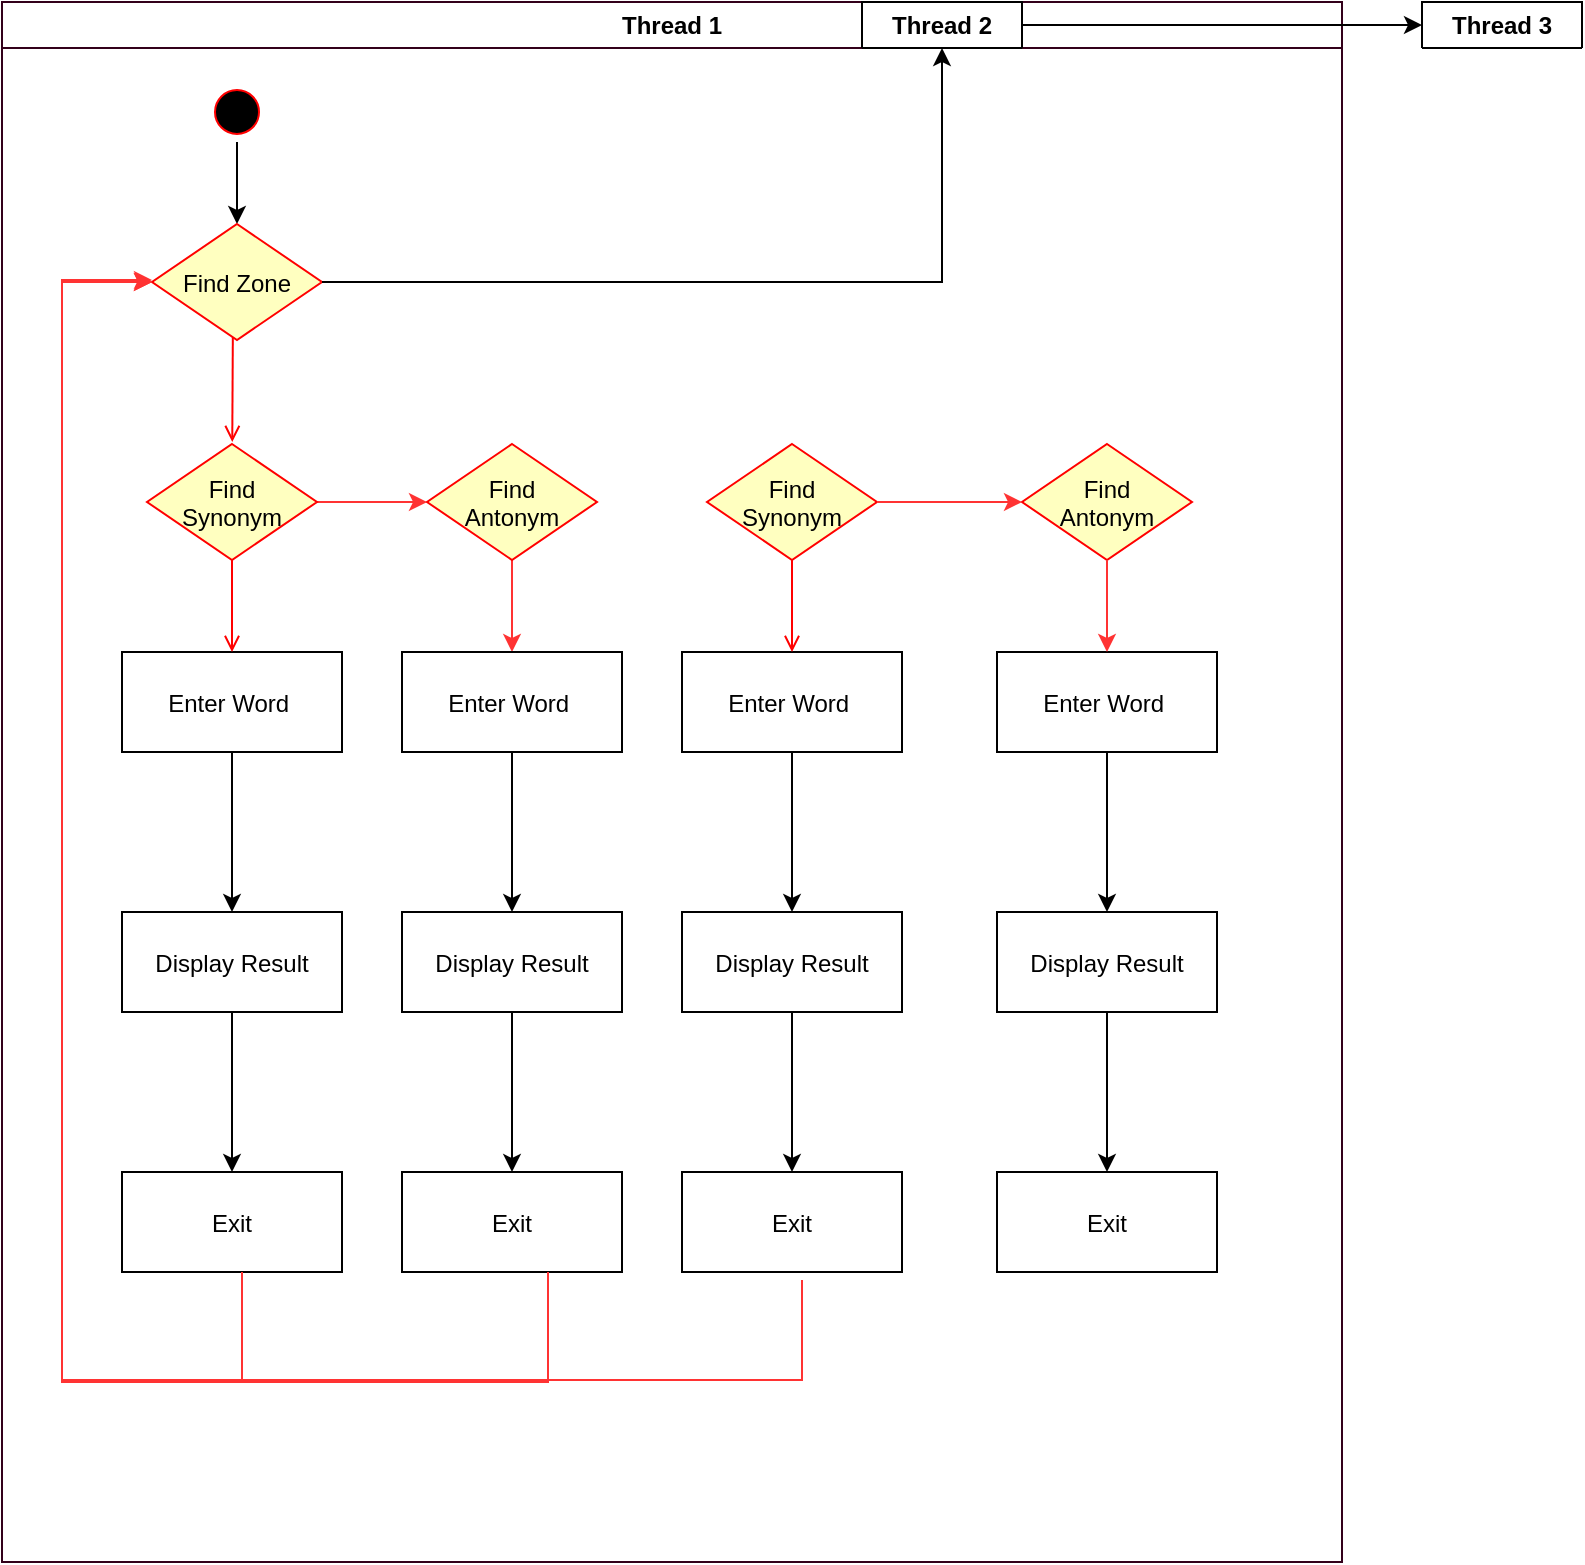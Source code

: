<mxfile version="12.5.1" type="device"><diagram name="Page-1" id="e7e014a7-5840-1c2e-5031-d8a46d1fe8dd"><mxGraphModel dx="1019" dy="555" grid="1" gridSize="10" guides="1" tooltips="1" connect="1" arrows="1" fold="1" page="1" pageScale="1" pageWidth="1169" pageHeight="826" background="#ffffff" math="0" shadow="0"><root><mxCell id="0"/><mxCell id="1" parent="0"/><mxCell id="2" value="Thread 1" style="swimlane;whiteSpace=wrap;strokeColor=#33001A;" parent="1" vertex="1"><mxGeometry x="40" y="40" width="670" height="780" as="geometry"/></mxCell><mxCell id="nKJgCVt89UUUF3TxXhcH-94" value="" style="edgeStyle=orthogonalEdgeStyle;rounded=0;orthogonalLoop=1;jettySize=auto;html=1;" edge="1" parent="2" source="5" target="21"><mxGeometry relative="1" as="geometry"/></mxCell><mxCell id="5" value="" style="ellipse;shape=startState;fillColor=#000000;strokeColor=#ff0000;" parent="2" vertex="1"><mxGeometry x="102.5" y="40" width="30" height="30" as="geometry"/></mxCell><mxCell id="9" value="" style="endArrow=open;strokeColor=#FF0000;endFill=1;rounded=0" parent="2" edge="1"><mxGeometry relative="1" as="geometry"><mxPoint x="115.5" y="152" as="sourcePoint"/><mxPoint x="115.134" y="220" as="targetPoint"/></mxGeometry></mxCell><mxCell id="nKJgCVt89UUUF3TxXhcH-66" value="" style="edgeStyle=orthogonalEdgeStyle;rounded=0;orthogonalLoop=1;jettySize=auto;html=1;" edge="1" parent="2" source="10" target="nKJgCVt89UUUF3TxXhcH-65"><mxGeometry relative="1" as="geometry"/></mxCell><mxCell id="10" value="Enter Word " style="" parent="2" vertex="1"><mxGeometry x="60" y="325" width="110" height="50" as="geometry"/></mxCell><mxCell id="nKJgCVt89UUUF3TxXhcH-68" value="" style="edgeStyle=orthogonalEdgeStyle;rounded=0;orthogonalLoop=1;jettySize=auto;html=1;" edge="1" parent="2" source="nKJgCVt89UUUF3TxXhcH-65" target="nKJgCVt89UUUF3TxXhcH-67"><mxGeometry relative="1" as="geometry"/></mxCell><mxCell id="nKJgCVt89UUUF3TxXhcH-65" value="Display Result" style="" vertex="1" parent="2"><mxGeometry x="60" y="455" width="110" height="50" as="geometry"/></mxCell><mxCell id="nKJgCVt89UUUF3TxXhcH-67" value="Exit" style="" vertex="1" parent="2"><mxGeometry x="60" y="585" width="110" height="50" as="geometry"/></mxCell><mxCell id="11" value="" style="endArrow=open;strokeColor=#FF0000;endFill=1;rounded=0" parent="2" target="10" edge="1"><mxGeometry relative="1" as="geometry"><mxPoint x="115" y="270" as="sourcePoint"/></mxGeometry></mxCell><mxCell id="21" value="Find Zone" style="rhombus;fillColor=#ffffc0;strokeColor=#ff0000;" parent="2" vertex="1"><mxGeometry x="75" y="111" width="85" height="58" as="geometry"/></mxCell><mxCell id="nKJgCVt89UUUF3TxXhcH-85" value="" style="edgeStyle=orthogonalEdgeStyle;rounded=0;orthogonalLoop=1;jettySize=auto;html=1;strokeColor=#FF3333;" edge="1" parent="2" source="nKJgCVt89UUUF3TxXhcH-64" target="nKJgCVt89UUUF3TxXhcH-84"><mxGeometry relative="1" as="geometry"/></mxCell><mxCell id="nKJgCVt89UUUF3TxXhcH-64" value="Find &#10;Synonym" style="rhombus;fillColor=#ffffc0;strokeColor=#ff0000;" vertex="1" parent="2"><mxGeometry x="72.5" y="221" width="85" height="58" as="geometry"/></mxCell><mxCell id="nKJgCVt89UUUF3TxXhcH-109" value="" style="edgeStyle=orthogonalEdgeStyle;rounded=0;orthogonalLoop=1;jettySize=auto;html=1;strokeColor=#FF3333;" edge="1" parent="2" source="nKJgCVt89UUUF3TxXhcH-84" target="nKJgCVt89UUUF3TxXhcH-104"><mxGeometry relative="1" as="geometry"/></mxCell><mxCell id="nKJgCVt89UUUF3TxXhcH-84" value="Find &#10;Antonym" style="rhombus;fillColor=#ffffc0;strokeColor=#ff0000;" vertex="1" parent="2"><mxGeometry x="212.5" y="221" width="85" height="58" as="geometry"/></mxCell><mxCell id="nKJgCVt89UUUF3TxXhcH-104" value="Enter Word " style="" vertex="1" parent="2"><mxGeometry x="200" y="325" width="110" height="50" as="geometry"/></mxCell><mxCell id="nKJgCVt89UUUF3TxXhcH-106" value="Display Result" style="" vertex="1" parent="2"><mxGeometry x="200" y="455" width="110" height="50" as="geometry"/></mxCell><mxCell id="nKJgCVt89UUUF3TxXhcH-103" value="" style="edgeStyle=orthogonalEdgeStyle;rounded=0;orthogonalLoop=1;jettySize=auto;html=1;" edge="1" parent="2" source="nKJgCVt89UUUF3TxXhcH-104" target="nKJgCVt89UUUF3TxXhcH-106"><mxGeometry relative="1" as="geometry"/></mxCell><mxCell id="nKJgCVt89UUUF3TxXhcH-107" value="Exit" style="" vertex="1" parent="2"><mxGeometry x="200" y="585" width="110" height="50" as="geometry"/></mxCell><mxCell id="nKJgCVt89UUUF3TxXhcH-105" value="" style="edgeStyle=orthogonalEdgeStyle;rounded=0;orthogonalLoop=1;jettySize=auto;html=1;" edge="1" parent="2" source="nKJgCVt89UUUF3TxXhcH-106" target="nKJgCVt89UUUF3TxXhcH-107"><mxGeometry relative="1" as="geometry"/></mxCell><mxCell id="nKJgCVt89UUUF3TxXhcH-112" style="edgeStyle=orthogonalEdgeStyle;rounded=0;orthogonalLoop=1;jettySize=auto;html=1;strokeColor=#FF3333;entryX=0;entryY=0.5;entryDx=0;entryDy=0;" edge="1" parent="2" source="nKJgCVt89UUUF3TxXhcH-107" target="21"><mxGeometry relative="1" as="geometry"><mxPoint x="80" y="136.667" as="targetPoint"/><Array as="points"><mxPoint x="273" y="690"/><mxPoint x="30" y="690"/><mxPoint x="30" y="140"/></Array></mxGeometry></mxCell><mxCell id="nKJgCVt89UUUF3TxXhcH-116" value="Enter Word " style="" vertex="1" parent="2"><mxGeometry x="340" y="325" width="110" height="50" as="geometry"/></mxCell><mxCell id="nKJgCVt89UUUF3TxXhcH-118" value="Display Result" style="" vertex="1" parent="2"><mxGeometry x="340" y="455" width="110" height="50" as="geometry"/></mxCell><mxCell id="nKJgCVt89UUUF3TxXhcH-115" value="" style="edgeStyle=orthogonalEdgeStyle;rounded=0;orthogonalLoop=1;jettySize=auto;html=1;" edge="1" parent="2" source="nKJgCVt89UUUF3TxXhcH-116" target="nKJgCVt89UUUF3TxXhcH-118"><mxGeometry relative="1" as="geometry"/></mxCell><mxCell id="nKJgCVt89UUUF3TxXhcH-119" value="Exit" style="" vertex="1" parent="2"><mxGeometry x="340" y="585" width="110" height="50" as="geometry"/></mxCell><mxCell id="nKJgCVt89UUUF3TxXhcH-117" value="" style="edgeStyle=orthogonalEdgeStyle;rounded=0;orthogonalLoop=1;jettySize=auto;html=1;" edge="1" parent="2" source="nKJgCVt89UUUF3TxXhcH-118" target="nKJgCVt89UUUF3TxXhcH-119"><mxGeometry relative="1" as="geometry"/></mxCell><mxCell id="nKJgCVt89UUUF3TxXhcH-120" value="" style="endArrow=open;strokeColor=#FF0000;endFill=1;rounded=0" edge="1" parent="2" target="nKJgCVt89UUUF3TxXhcH-116"><mxGeometry relative="1" as="geometry"><mxPoint x="395" y="270" as="sourcePoint"/></mxGeometry></mxCell><mxCell id="nKJgCVt89UUUF3TxXhcH-122" value="Find &#10;Synonym" style="rhombus;fillColor=#ffffc0;strokeColor=#ff0000;" vertex="1" parent="2"><mxGeometry x="352.5" y="221" width="85" height="58" as="geometry"/></mxCell><mxCell id="nKJgCVt89UUUF3TxXhcH-124" value="Find &#10;Antonym" style="rhombus;fillColor=#ffffc0;strokeColor=#ff0000;" vertex="1" parent="2"><mxGeometry x="510" y="221" width="85" height="58" as="geometry"/></mxCell><mxCell id="nKJgCVt89UUUF3TxXhcH-121" value="" style="edgeStyle=orthogonalEdgeStyle;rounded=0;orthogonalLoop=1;jettySize=auto;html=1;strokeColor=#FF3333;" edge="1" parent="2" source="nKJgCVt89UUUF3TxXhcH-122" target="nKJgCVt89UUUF3TxXhcH-124"><mxGeometry relative="1" as="geometry"/></mxCell><mxCell id="nKJgCVt89UUUF3TxXhcH-125" value="Enter Word " style="" vertex="1" parent="2"><mxGeometry x="497.5" y="325" width="110" height="50" as="geometry"/></mxCell><mxCell id="nKJgCVt89UUUF3TxXhcH-123" value="" style="edgeStyle=orthogonalEdgeStyle;rounded=0;orthogonalLoop=1;jettySize=auto;html=1;strokeColor=#FF3333;" edge="1" parent="2" source="nKJgCVt89UUUF3TxXhcH-124" target="nKJgCVt89UUUF3TxXhcH-125"><mxGeometry relative="1" as="geometry"/></mxCell><mxCell id="nKJgCVt89UUUF3TxXhcH-126" value="Display Result" style="" vertex="1" parent="2"><mxGeometry x="497.5" y="455" width="110" height="50" as="geometry"/></mxCell><mxCell id="nKJgCVt89UUUF3TxXhcH-127" value="" style="edgeStyle=orthogonalEdgeStyle;rounded=0;orthogonalLoop=1;jettySize=auto;html=1;" edge="1" parent="2" source="nKJgCVt89UUUF3TxXhcH-125" target="nKJgCVt89UUUF3TxXhcH-126"><mxGeometry relative="1" as="geometry"/></mxCell><mxCell id="nKJgCVt89UUUF3TxXhcH-128" value="Exit" style="" vertex="1" parent="2"><mxGeometry x="497.5" y="585" width="110" height="50" as="geometry"/></mxCell><mxCell id="nKJgCVt89UUUF3TxXhcH-129" value="" style="edgeStyle=orthogonalEdgeStyle;rounded=0;orthogonalLoop=1;jettySize=auto;html=1;" edge="1" parent="2" source="nKJgCVt89UUUF3TxXhcH-126" target="nKJgCVt89UUUF3TxXhcH-128"><mxGeometry relative="1" as="geometry"/></mxCell><mxCell id="nKJgCVt89UUUF3TxXhcH-134" style="edgeStyle=orthogonalEdgeStyle;rounded=0;orthogonalLoop=1;jettySize=auto;html=1;strokeColor=#FF3333;entryX=0;entryY=0.5;entryDx=0;entryDy=0;" edge="1" parent="2"><mxGeometry relative="1" as="geometry"><mxPoint x="75" y="140" as="targetPoint"/><mxPoint x="120" y="640" as="sourcePoint"/><Array as="points"><mxPoint x="120" y="635"/><mxPoint x="120" y="690"/><mxPoint x="30" y="690"/><mxPoint x="30" y="140"/></Array></mxGeometry></mxCell><mxCell id="nKJgCVt89UUUF3TxXhcH-135" style="edgeStyle=orthogonalEdgeStyle;rounded=0;orthogonalLoop=1;jettySize=auto;html=1;strokeColor=#FF3333;entryX=0;entryY=0.5;entryDx=0;entryDy=0;" edge="1" parent="2"><mxGeometry relative="1" as="geometry"><mxPoint x="75" y="139" as="targetPoint"/><mxPoint x="400" y="639" as="sourcePoint"/><Array as="points"><mxPoint x="400" y="639"/><mxPoint x="400" y="689"/><mxPoint x="30" y="689"/><mxPoint x="30" y="139"/></Array></mxGeometry></mxCell><mxCell id="3" value="Thread 2" style="swimlane;whiteSpace=wrap" parent="1" vertex="1" collapsed="1"><mxGeometry x="470" y="40" width="80" height="23" as="geometry"><mxRectangle x="470" y="40" width="280" height="660" as="alternateBounds"/></mxGeometry></mxCell><mxCell id="nKJgCVt89UUUF3TxXhcH-97" value="" style="edgeStyle=orthogonalEdgeStyle;rounded=0;orthogonalLoop=1;jettySize=auto;html=1;" edge="1" parent="3" source="13" target="nKJgCVt89UUUF3TxXhcH-89"><mxGeometry relative="1" as="geometry"/></mxCell><mxCell id="13" value="" style="ellipse;shape=startState;fillColor=#000000;strokeColor=#ff0000;" parent="3" vertex="1"><mxGeometry x="125" y="40" width="30" height="30" as="geometry"/></mxCell><mxCell id="16" value="check for &#10;new commands" style="" parent="3" vertex="1"><mxGeometry x="120" y="220" width="110" height="50" as="geometry"/></mxCell><mxCell id="18" value="command queue" style="" parent="3" vertex="1"><mxGeometry x="20" y="325" width="110" height="50" as="geometry"/></mxCell><mxCell id="19" value="" style="endArrow=open;strokeColor=#FF0000;endFill=1;rounded=0" parent="3" source="16" target="18" edge="1"><mxGeometry relative="1" as="geometry"/></mxCell><mxCell id="30" value="dispatch&#10;command&#10;worker thread" style="" parent="3" vertex="1"><mxGeometry x="140" y="325" width="110" height="50" as="geometry"/></mxCell><mxCell id="31" value="critical&#10;section" style="shape=note;whiteSpace=wrap;size=17" parent="3" vertex="1"><mxGeometry x="105" y="490" width="100" height="50" as="geometry"/></mxCell><mxCell id="32" value="" style="endArrow=none;strokeColor=#FF0000;endFill=0;rounded=0;dashed=1" parent="3" source="18" target="31" edge="1"><mxGeometry relative="1" as="geometry"/></mxCell><mxCell id="34" value="" style="whiteSpace=wrap;strokeColor=#FF0000;fillColor=#FF0000" parent="3" vertex="1"><mxGeometry x="245" y="395" width="5" height="45" as="geometry"/></mxCell><mxCell id="41" value="" style="edgeStyle=elbowEdgeStyle;elbow=horizontal;entryX=0;entryY=0.5;strokeColor=#FF0000;endArrow=open;endFill=1;rounded=0" parent="3" source="30" target="34" edge="1"><mxGeometry width="100" height="100" relative="1" as="geometry"><mxPoint x="60" y="480" as="sourcePoint"/><mxPoint x="160" y="380" as="targetPoint"/><Array as="points"><mxPoint x="195" y="400"/></Array></mxGeometry></mxCell><mxCell id="nKJgCVt89UUUF3TxXhcH-89" value="Understand&#10;Zone" style="rhombus;fillColor=#ffffc0;strokeColor=#ff0000;" vertex="1" parent="3"><mxGeometry x="82.5" y="107.75" width="115" height="64.5" as="geometry"/></mxCell><mxCell id="4" value="Thread 3" style="swimlane;whiteSpace=wrap" parent="1" vertex="1" collapsed="1"><mxGeometry x="750" y="40" width="80" height="23" as="geometry"><mxRectangle x="750" y="40" width="280" height="660" as="alternateBounds"/></mxGeometry></mxCell><mxCell id="33" value="process&#10;command" style="" parent="4" vertex="1"><mxGeometry x="90" y="405" width="110" height="50" as="geometry"/></mxCell><mxCell id="37" value="" style="edgeStyle=none;strokeColor=#FF0000;endArrow=open;endFill=1;rounded=0" parent="4" target="33" edge="1"><mxGeometry width="100" height="100" relative="1" as="geometry"><mxPoint x="-30" y="429.5" as="sourcePoint"/><mxPoint x="90" y="429.5" as="targetPoint"/></mxGeometry></mxCell><mxCell id="38" value="" style="ellipse;shape=endState;fillColor=#000000;strokeColor=#ff0000" parent="4" vertex="1"><mxGeometry x="130" y="500" width="30" height="30" as="geometry"/></mxCell><mxCell id="39" value="" style="endArrow=open;strokeColor=#FF0000;endFill=1;rounded=0" parent="4" source="33" target="38" edge="1"><mxGeometry relative="1" as="geometry"/></mxCell><mxCell id="nKJgCVt89UUUF3TxXhcH-91" value="Knowledge&#10;Zone" style="rhombus;fillColor=#ffffc0;strokeColor=#ff0000;" vertex="1" parent="4"><mxGeometry x="82.5" y="107.75" width="115" height="64.5" as="geometry"/></mxCell><mxCell id="nKJgCVt89UUUF3TxXhcH-56" value="" style="ellipse;shape=startState;fillColor=#000000;strokeColor=#ff0000;" vertex="1" parent="4"><mxGeometry x="125" y="42" width="30" height="30" as="geometry"/></mxCell><mxCell id="nKJgCVt89UUUF3TxXhcH-98" value="" style="edgeStyle=orthogonalEdgeStyle;rounded=0;orthogonalLoop=1;jettySize=auto;html=1;" edge="1" parent="4" source="nKJgCVt89UUUF3TxXhcH-56" target="nKJgCVt89UUUF3TxXhcH-91"><mxGeometry relative="1" as="geometry"/></mxCell><mxCell id="nKJgCVt89UUUF3TxXhcH-90" value="" style="edgeStyle=orthogonalEdgeStyle;rounded=0;orthogonalLoop=1;jettySize=auto;html=1;" edge="1" parent="1" source="21" target="nKJgCVt89UUUF3TxXhcH-89"><mxGeometry relative="1" as="geometry"/></mxCell><mxCell id="nKJgCVt89UUUF3TxXhcH-92" value="" style="edgeStyle=orthogonalEdgeStyle;rounded=0;orthogonalLoop=1;jettySize=auto;html=1;" edge="1" parent="1" source="nKJgCVt89UUUF3TxXhcH-89" target="nKJgCVt89UUUF3TxXhcH-91"><mxGeometry relative="1" as="geometry"/></mxCell></root></mxGraphModel></diagram></mxfile>